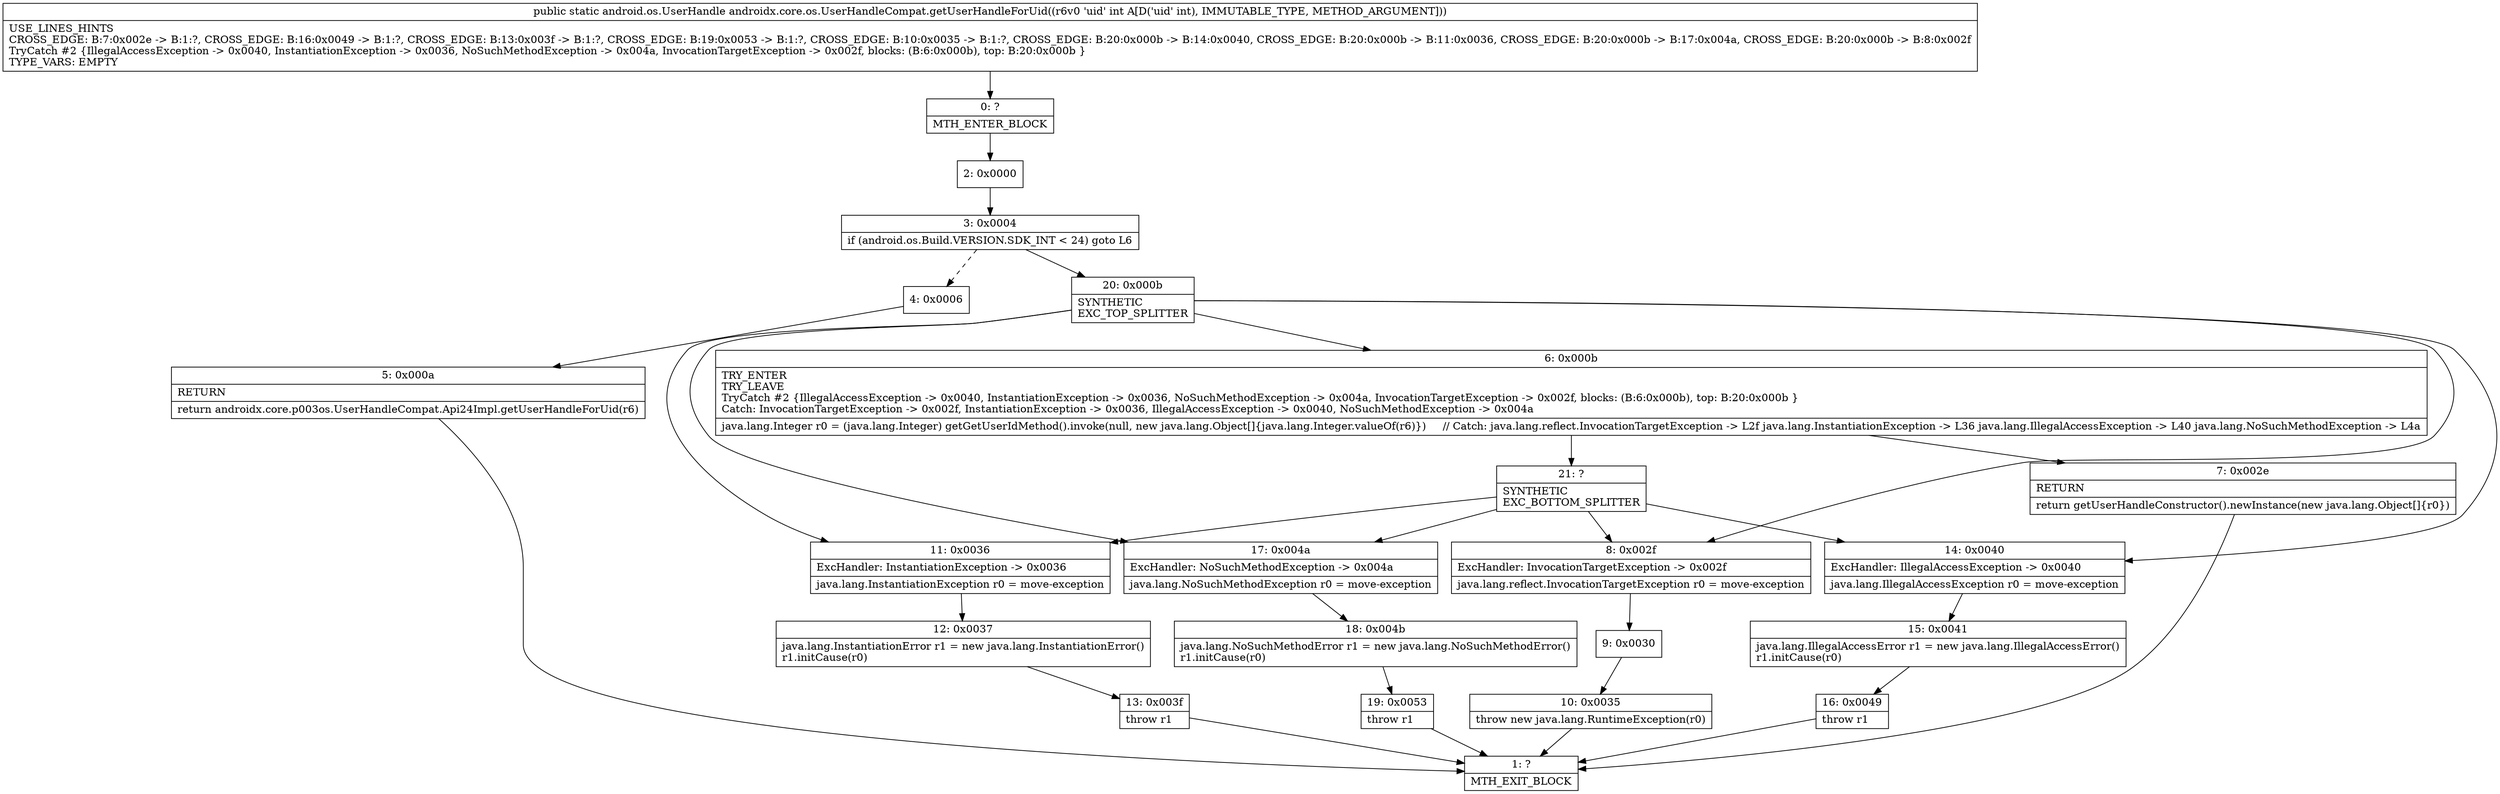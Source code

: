 digraph "CFG forandroidx.core.os.UserHandleCompat.getUserHandleForUid(I)Landroid\/os\/UserHandle;" {
Node_0 [shape=record,label="{0\:\ ?|MTH_ENTER_BLOCK\l}"];
Node_2 [shape=record,label="{2\:\ 0x0000}"];
Node_3 [shape=record,label="{3\:\ 0x0004|if (android.os.Build.VERSION.SDK_INT \< 24) goto L6\l}"];
Node_4 [shape=record,label="{4\:\ 0x0006}"];
Node_5 [shape=record,label="{5\:\ 0x000a|RETURN\l|return androidx.core.p003os.UserHandleCompat.Api24Impl.getUserHandleForUid(r6)\l}"];
Node_1 [shape=record,label="{1\:\ ?|MTH_EXIT_BLOCK\l}"];
Node_20 [shape=record,label="{20\:\ 0x000b|SYNTHETIC\lEXC_TOP_SPLITTER\l}"];
Node_6 [shape=record,label="{6\:\ 0x000b|TRY_ENTER\lTRY_LEAVE\lTryCatch #2 \{IllegalAccessException \-\> 0x0040, InstantiationException \-\> 0x0036, NoSuchMethodException \-\> 0x004a, InvocationTargetException \-\> 0x002f, blocks: (B:6:0x000b), top: B:20:0x000b \}\lCatch: InvocationTargetException \-\> 0x002f, InstantiationException \-\> 0x0036, IllegalAccessException \-\> 0x0040, NoSuchMethodException \-\> 0x004a\l|java.lang.Integer r0 = (java.lang.Integer) getGetUserIdMethod().invoke(null, new java.lang.Object[]\{java.lang.Integer.valueOf(r6)\})     \/\/ Catch: java.lang.reflect.InvocationTargetException \-\> L2f java.lang.InstantiationException \-\> L36 java.lang.IllegalAccessException \-\> L40 java.lang.NoSuchMethodException \-\> L4a\l}"];
Node_7 [shape=record,label="{7\:\ 0x002e|RETURN\l|return getUserHandleConstructor().newInstance(new java.lang.Object[]\{r0\})\l}"];
Node_21 [shape=record,label="{21\:\ ?|SYNTHETIC\lEXC_BOTTOM_SPLITTER\l}"];
Node_14 [shape=record,label="{14\:\ 0x0040|ExcHandler: IllegalAccessException \-\> 0x0040\l|java.lang.IllegalAccessException r0 = move\-exception\l}"];
Node_15 [shape=record,label="{15\:\ 0x0041|java.lang.IllegalAccessError r1 = new java.lang.IllegalAccessError()\lr1.initCause(r0)\l}"];
Node_16 [shape=record,label="{16\:\ 0x0049|throw r1\l}"];
Node_11 [shape=record,label="{11\:\ 0x0036|ExcHandler: InstantiationException \-\> 0x0036\l|java.lang.InstantiationException r0 = move\-exception\l}"];
Node_12 [shape=record,label="{12\:\ 0x0037|java.lang.InstantiationError r1 = new java.lang.InstantiationError()\lr1.initCause(r0)\l}"];
Node_13 [shape=record,label="{13\:\ 0x003f|throw r1\l}"];
Node_17 [shape=record,label="{17\:\ 0x004a|ExcHandler: NoSuchMethodException \-\> 0x004a\l|java.lang.NoSuchMethodException r0 = move\-exception\l}"];
Node_18 [shape=record,label="{18\:\ 0x004b|java.lang.NoSuchMethodError r1 = new java.lang.NoSuchMethodError()\lr1.initCause(r0)\l}"];
Node_19 [shape=record,label="{19\:\ 0x0053|throw r1\l}"];
Node_8 [shape=record,label="{8\:\ 0x002f|ExcHandler: InvocationTargetException \-\> 0x002f\l|java.lang.reflect.InvocationTargetException r0 = move\-exception\l}"];
Node_9 [shape=record,label="{9\:\ 0x0030}"];
Node_10 [shape=record,label="{10\:\ 0x0035|throw new java.lang.RuntimeException(r0)\l}"];
MethodNode[shape=record,label="{public static android.os.UserHandle androidx.core.os.UserHandleCompat.getUserHandleForUid((r6v0 'uid' int A[D('uid' int), IMMUTABLE_TYPE, METHOD_ARGUMENT]))  | USE_LINES_HINTS\lCROSS_EDGE: B:7:0x002e \-\> B:1:?, CROSS_EDGE: B:16:0x0049 \-\> B:1:?, CROSS_EDGE: B:13:0x003f \-\> B:1:?, CROSS_EDGE: B:19:0x0053 \-\> B:1:?, CROSS_EDGE: B:10:0x0035 \-\> B:1:?, CROSS_EDGE: B:20:0x000b \-\> B:14:0x0040, CROSS_EDGE: B:20:0x000b \-\> B:11:0x0036, CROSS_EDGE: B:20:0x000b \-\> B:17:0x004a, CROSS_EDGE: B:20:0x000b \-\> B:8:0x002f\lTryCatch #2 \{IllegalAccessException \-\> 0x0040, InstantiationException \-\> 0x0036, NoSuchMethodException \-\> 0x004a, InvocationTargetException \-\> 0x002f, blocks: (B:6:0x000b), top: B:20:0x000b \}\lTYPE_VARS: EMPTY\l}"];
MethodNode -> Node_0;Node_0 -> Node_2;
Node_2 -> Node_3;
Node_3 -> Node_4[style=dashed];
Node_3 -> Node_20;
Node_4 -> Node_5;
Node_5 -> Node_1;
Node_20 -> Node_6;
Node_20 -> Node_14;
Node_20 -> Node_11;
Node_20 -> Node_17;
Node_20 -> Node_8;
Node_6 -> Node_7;
Node_6 -> Node_21;
Node_7 -> Node_1;
Node_21 -> Node_14;
Node_21 -> Node_11;
Node_21 -> Node_17;
Node_21 -> Node_8;
Node_14 -> Node_15;
Node_15 -> Node_16;
Node_16 -> Node_1;
Node_11 -> Node_12;
Node_12 -> Node_13;
Node_13 -> Node_1;
Node_17 -> Node_18;
Node_18 -> Node_19;
Node_19 -> Node_1;
Node_8 -> Node_9;
Node_9 -> Node_10;
Node_10 -> Node_1;
}

